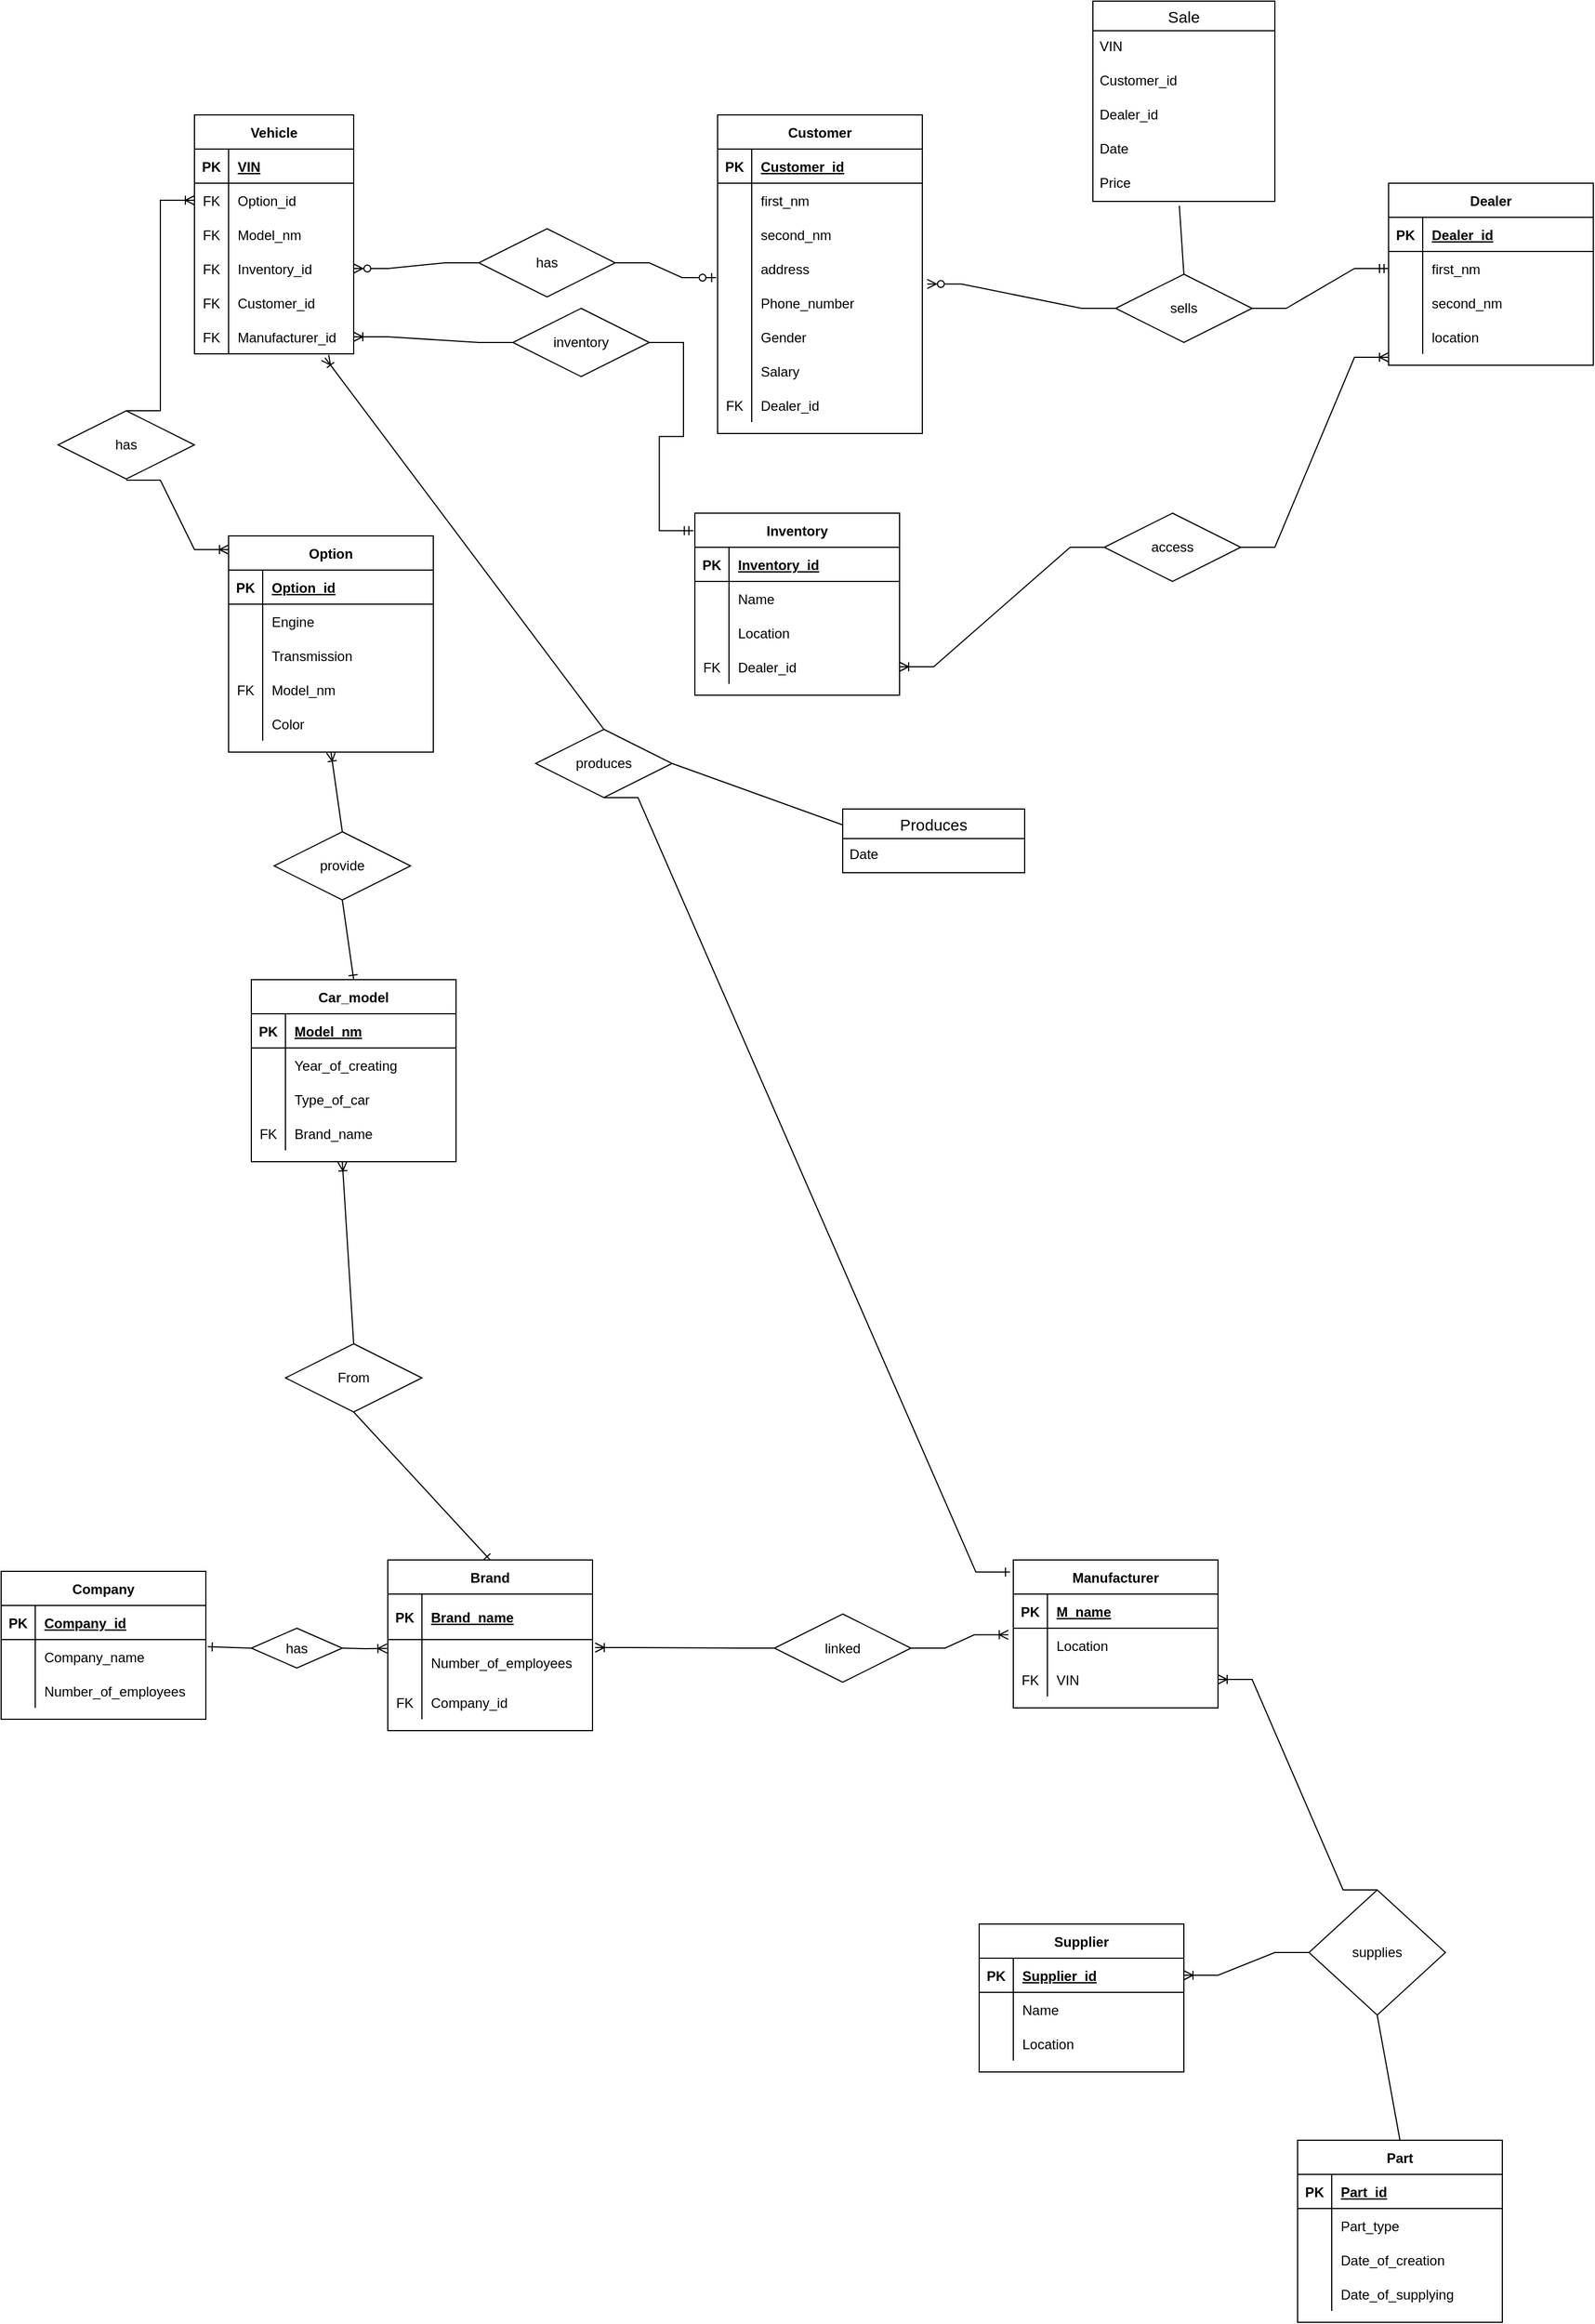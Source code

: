 <mxfile version="15.5.8" type="github"><diagram id="Yk91lYAY-nnyVHAL-3Xh" name="Page-1"><mxGraphModel dx="1384" dy="729" grid="1" gridSize="10" guides="1" tooltips="1" connect="1" arrows="1" fold="1" page="1" pageScale="1" pageWidth="1500" pageHeight="1500" math="0" shadow="0"><root><mxCell id="0"/><mxCell id="1" parent="0"/><mxCell id="-kzmRHClBd6EPXQsZzW0-2" value="Vehicle" style="shape=table;startSize=30;container=1;collapsible=1;childLayout=tableLayout;fixedRows=1;rowLines=0;fontStyle=1;align=center;resizeLast=1;" vertex="1" parent="1"><mxGeometry x="180" y="200" width="140" height="210" as="geometry"><mxRectangle x="180" y="200" width="60" height="30" as="alternateBounds"/></mxGeometry></mxCell><mxCell id="-kzmRHClBd6EPXQsZzW0-3" value="" style="shape=partialRectangle;collapsible=0;dropTarget=0;pointerEvents=0;fillColor=none;top=0;left=0;bottom=1;right=0;points=[[0,0.5],[1,0.5]];portConstraint=eastwest;" vertex="1" parent="-kzmRHClBd6EPXQsZzW0-2"><mxGeometry y="30" width="140" height="30" as="geometry"/></mxCell><mxCell id="-kzmRHClBd6EPXQsZzW0-4" value="PK" style="shape=partialRectangle;connectable=0;fillColor=none;top=0;left=0;bottom=0;right=0;fontStyle=1;overflow=hidden;" vertex="1" parent="-kzmRHClBd6EPXQsZzW0-3"><mxGeometry width="30" height="30" as="geometry"><mxRectangle width="30" height="30" as="alternateBounds"/></mxGeometry></mxCell><mxCell id="-kzmRHClBd6EPXQsZzW0-5" value="VIN" style="shape=partialRectangle;connectable=0;fillColor=none;top=0;left=0;bottom=0;right=0;align=left;spacingLeft=6;fontStyle=5;overflow=hidden;" vertex="1" parent="-kzmRHClBd6EPXQsZzW0-3"><mxGeometry x="30" width="110" height="30" as="geometry"><mxRectangle width="110" height="30" as="alternateBounds"/></mxGeometry></mxCell><mxCell id="-kzmRHClBd6EPXQsZzW0-6" value="" style="shape=partialRectangle;collapsible=0;dropTarget=0;pointerEvents=0;fillColor=none;top=0;left=0;bottom=0;right=0;points=[[0,0.5],[1,0.5]];portConstraint=eastwest;" vertex="1" parent="-kzmRHClBd6EPXQsZzW0-2"><mxGeometry y="60" width="140" height="30" as="geometry"/></mxCell><mxCell id="-kzmRHClBd6EPXQsZzW0-7" value="FK" style="shape=partialRectangle;connectable=0;fillColor=none;top=0;left=0;bottom=0;right=0;editable=1;overflow=hidden;" vertex="1" parent="-kzmRHClBd6EPXQsZzW0-6"><mxGeometry width="30" height="30" as="geometry"><mxRectangle width="30" height="30" as="alternateBounds"/></mxGeometry></mxCell><mxCell id="-kzmRHClBd6EPXQsZzW0-8" value="Option_id" style="shape=partialRectangle;connectable=0;fillColor=none;top=0;left=0;bottom=0;right=0;align=left;spacingLeft=6;overflow=hidden;" vertex="1" parent="-kzmRHClBd6EPXQsZzW0-6"><mxGeometry x="30" width="110" height="30" as="geometry"><mxRectangle width="110" height="30" as="alternateBounds"/></mxGeometry></mxCell><mxCell id="-kzmRHClBd6EPXQsZzW0-9" value="" style="shape=partialRectangle;collapsible=0;dropTarget=0;pointerEvents=0;fillColor=none;top=0;left=0;bottom=0;right=0;points=[[0,0.5],[1,0.5]];portConstraint=eastwest;" vertex="1" parent="-kzmRHClBd6EPXQsZzW0-2"><mxGeometry y="90" width="140" height="30" as="geometry"/></mxCell><mxCell id="-kzmRHClBd6EPXQsZzW0-10" value="FK" style="shape=partialRectangle;connectable=0;fillColor=none;top=0;left=0;bottom=0;right=0;editable=1;overflow=hidden;" vertex="1" parent="-kzmRHClBd6EPXQsZzW0-9"><mxGeometry width="30" height="30" as="geometry"><mxRectangle width="30" height="30" as="alternateBounds"/></mxGeometry></mxCell><mxCell id="-kzmRHClBd6EPXQsZzW0-11" value="Model_nm" style="shape=partialRectangle;connectable=0;fillColor=none;top=0;left=0;bottom=0;right=0;align=left;spacingLeft=6;overflow=hidden;" vertex="1" parent="-kzmRHClBd6EPXQsZzW0-9"><mxGeometry x="30" width="110" height="30" as="geometry"><mxRectangle width="110" height="30" as="alternateBounds"/></mxGeometry></mxCell><mxCell id="-kzmRHClBd6EPXQsZzW0-12" value="" style="shape=partialRectangle;collapsible=0;dropTarget=0;pointerEvents=0;fillColor=none;top=0;left=0;bottom=0;right=0;points=[[0,0.5],[1,0.5]];portConstraint=eastwest;" vertex="1" parent="-kzmRHClBd6EPXQsZzW0-2"><mxGeometry y="120" width="140" height="30" as="geometry"/></mxCell><mxCell id="-kzmRHClBd6EPXQsZzW0-13" value="FK" style="shape=partialRectangle;connectable=0;fillColor=none;top=0;left=0;bottom=0;right=0;editable=1;overflow=hidden;" vertex="1" parent="-kzmRHClBd6EPXQsZzW0-12"><mxGeometry width="30" height="30" as="geometry"><mxRectangle width="30" height="30" as="alternateBounds"/></mxGeometry></mxCell><mxCell id="-kzmRHClBd6EPXQsZzW0-14" value="Inventory_id" style="shape=partialRectangle;connectable=0;fillColor=none;top=0;left=0;bottom=0;right=0;align=left;spacingLeft=6;overflow=hidden;" vertex="1" parent="-kzmRHClBd6EPXQsZzW0-12"><mxGeometry x="30" width="110" height="30" as="geometry"><mxRectangle width="110" height="30" as="alternateBounds"/></mxGeometry></mxCell><mxCell id="-kzmRHClBd6EPXQsZzW0-31" value="" style="shape=partialRectangle;collapsible=0;dropTarget=0;pointerEvents=0;fillColor=none;top=0;left=0;bottom=0;right=0;points=[[0,0.5],[1,0.5]];portConstraint=eastwest;" vertex="1" parent="-kzmRHClBd6EPXQsZzW0-2"><mxGeometry y="150" width="140" height="30" as="geometry"/></mxCell><mxCell id="-kzmRHClBd6EPXQsZzW0-32" value="FK" style="shape=partialRectangle;connectable=0;fillColor=none;top=0;left=0;bottom=0;right=0;editable=1;overflow=hidden;" vertex="1" parent="-kzmRHClBd6EPXQsZzW0-31"><mxGeometry width="30" height="30" as="geometry"><mxRectangle width="30" height="30" as="alternateBounds"/></mxGeometry></mxCell><mxCell id="-kzmRHClBd6EPXQsZzW0-33" value="Customer_id" style="shape=partialRectangle;connectable=0;fillColor=none;top=0;left=0;bottom=0;right=0;align=left;spacingLeft=6;overflow=hidden;" vertex="1" parent="-kzmRHClBd6EPXQsZzW0-31"><mxGeometry x="30" width="110" height="30" as="geometry"><mxRectangle width="110" height="30" as="alternateBounds"/></mxGeometry></mxCell><mxCell id="-kzmRHClBd6EPXQsZzW0-34" value="" style="shape=partialRectangle;collapsible=0;dropTarget=0;pointerEvents=0;fillColor=none;top=0;left=0;bottom=0;right=0;points=[[0,0.5],[1,0.5]];portConstraint=eastwest;" vertex="1" parent="-kzmRHClBd6EPXQsZzW0-2"><mxGeometry y="180" width="140" height="30" as="geometry"/></mxCell><mxCell id="-kzmRHClBd6EPXQsZzW0-35" value="FK" style="shape=partialRectangle;connectable=0;fillColor=none;top=0;left=0;bottom=0;right=0;editable=1;overflow=hidden;" vertex="1" parent="-kzmRHClBd6EPXQsZzW0-34"><mxGeometry width="30" height="30" as="geometry"><mxRectangle width="30" height="30" as="alternateBounds"/></mxGeometry></mxCell><mxCell id="-kzmRHClBd6EPXQsZzW0-36" value="Manufacturer_id" style="shape=partialRectangle;connectable=0;fillColor=none;top=0;left=0;bottom=0;right=0;align=left;spacingLeft=6;overflow=hidden;" vertex="1" parent="-kzmRHClBd6EPXQsZzW0-34"><mxGeometry x="30" width="110" height="30" as="geometry"><mxRectangle width="110" height="30" as="alternateBounds"/></mxGeometry></mxCell><mxCell id="-kzmRHClBd6EPXQsZzW0-66" value="Customer" style="shape=table;startSize=30;container=1;collapsible=1;childLayout=tableLayout;fixedRows=1;rowLines=0;fontStyle=1;align=center;resizeLast=1;" vertex="1" parent="1"><mxGeometry x="640" y="200" width="180" height="280" as="geometry"/></mxCell><mxCell id="-kzmRHClBd6EPXQsZzW0-67" value="" style="shape=partialRectangle;collapsible=0;dropTarget=0;pointerEvents=0;fillColor=none;top=0;left=0;bottom=1;right=0;points=[[0,0.5],[1,0.5]];portConstraint=eastwest;" vertex="1" parent="-kzmRHClBd6EPXQsZzW0-66"><mxGeometry y="30" width="180" height="30" as="geometry"/></mxCell><mxCell id="-kzmRHClBd6EPXQsZzW0-68" value="PK" style="shape=partialRectangle;connectable=0;fillColor=none;top=0;left=0;bottom=0;right=0;fontStyle=1;overflow=hidden;" vertex="1" parent="-kzmRHClBd6EPXQsZzW0-67"><mxGeometry width="30" height="30" as="geometry"><mxRectangle width="30" height="30" as="alternateBounds"/></mxGeometry></mxCell><mxCell id="-kzmRHClBd6EPXQsZzW0-69" value="Customer_id" style="shape=partialRectangle;connectable=0;fillColor=none;top=0;left=0;bottom=0;right=0;align=left;spacingLeft=6;fontStyle=5;overflow=hidden;" vertex="1" parent="-kzmRHClBd6EPXQsZzW0-67"><mxGeometry x="30" width="150" height="30" as="geometry"><mxRectangle width="150" height="30" as="alternateBounds"/></mxGeometry></mxCell><mxCell id="-kzmRHClBd6EPXQsZzW0-70" value="" style="shape=partialRectangle;collapsible=0;dropTarget=0;pointerEvents=0;fillColor=none;top=0;left=0;bottom=0;right=0;points=[[0,0.5],[1,0.5]];portConstraint=eastwest;" vertex="1" parent="-kzmRHClBd6EPXQsZzW0-66"><mxGeometry y="60" width="180" height="30" as="geometry"/></mxCell><mxCell id="-kzmRHClBd6EPXQsZzW0-71" value="" style="shape=partialRectangle;connectable=0;fillColor=none;top=0;left=0;bottom=0;right=0;editable=1;overflow=hidden;" vertex="1" parent="-kzmRHClBd6EPXQsZzW0-70"><mxGeometry width="30" height="30" as="geometry"><mxRectangle width="30" height="30" as="alternateBounds"/></mxGeometry></mxCell><mxCell id="-kzmRHClBd6EPXQsZzW0-72" value="first_nm" style="shape=partialRectangle;connectable=0;fillColor=none;top=0;left=0;bottom=0;right=0;align=left;spacingLeft=6;overflow=hidden;" vertex="1" parent="-kzmRHClBd6EPXQsZzW0-70"><mxGeometry x="30" width="150" height="30" as="geometry"><mxRectangle width="150" height="30" as="alternateBounds"/></mxGeometry></mxCell><mxCell id="-kzmRHClBd6EPXQsZzW0-73" value="" style="shape=partialRectangle;collapsible=0;dropTarget=0;pointerEvents=0;fillColor=none;top=0;left=0;bottom=0;right=0;points=[[0,0.5],[1,0.5]];portConstraint=eastwest;" vertex="1" parent="-kzmRHClBd6EPXQsZzW0-66"><mxGeometry y="90" width="180" height="30" as="geometry"/></mxCell><mxCell id="-kzmRHClBd6EPXQsZzW0-74" value="" style="shape=partialRectangle;connectable=0;fillColor=none;top=0;left=0;bottom=0;right=0;editable=1;overflow=hidden;" vertex="1" parent="-kzmRHClBd6EPXQsZzW0-73"><mxGeometry width="30" height="30" as="geometry"><mxRectangle width="30" height="30" as="alternateBounds"/></mxGeometry></mxCell><mxCell id="-kzmRHClBd6EPXQsZzW0-75" value="second_nm" style="shape=partialRectangle;connectable=0;fillColor=none;top=0;left=0;bottom=0;right=0;align=left;spacingLeft=6;overflow=hidden;" vertex="1" parent="-kzmRHClBd6EPXQsZzW0-73"><mxGeometry x="30" width="150" height="30" as="geometry"><mxRectangle width="150" height="30" as="alternateBounds"/></mxGeometry></mxCell><mxCell id="-kzmRHClBd6EPXQsZzW0-76" value="" style="shape=partialRectangle;collapsible=0;dropTarget=0;pointerEvents=0;fillColor=none;top=0;left=0;bottom=0;right=0;points=[[0,0.5],[1,0.5]];portConstraint=eastwest;" vertex="1" parent="-kzmRHClBd6EPXQsZzW0-66"><mxGeometry y="120" width="180" height="30" as="geometry"/></mxCell><mxCell id="-kzmRHClBd6EPXQsZzW0-77" value="" style="shape=partialRectangle;connectable=0;fillColor=none;top=0;left=0;bottom=0;right=0;editable=1;overflow=hidden;" vertex="1" parent="-kzmRHClBd6EPXQsZzW0-76"><mxGeometry width="30" height="30" as="geometry"><mxRectangle width="30" height="30" as="alternateBounds"/></mxGeometry></mxCell><mxCell id="-kzmRHClBd6EPXQsZzW0-78" value="address" style="shape=partialRectangle;connectable=0;fillColor=none;top=0;left=0;bottom=0;right=0;align=left;spacingLeft=6;overflow=hidden;" vertex="1" parent="-kzmRHClBd6EPXQsZzW0-76"><mxGeometry x="30" width="150" height="30" as="geometry"><mxRectangle width="150" height="30" as="alternateBounds"/></mxGeometry></mxCell><mxCell id="-kzmRHClBd6EPXQsZzW0-79" value="" style="shape=partialRectangle;collapsible=0;dropTarget=0;pointerEvents=0;fillColor=none;top=0;left=0;bottom=0;right=0;points=[[0,0.5],[1,0.5]];portConstraint=eastwest;" vertex="1" parent="-kzmRHClBd6EPXQsZzW0-66"><mxGeometry y="150" width="180" height="30" as="geometry"/></mxCell><mxCell id="-kzmRHClBd6EPXQsZzW0-80" value="" style="shape=partialRectangle;connectable=0;fillColor=none;top=0;left=0;bottom=0;right=0;editable=1;overflow=hidden;" vertex="1" parent="-kzmRHClBd6EPXQsZzW0-79"><mxGeometry width="30" height="30" as="geometry"><mxRectangle width="30" height="30" as="alternateBounds"/></mxGeometry></mxCell><mxCell id="-kzmRHClBd6EPXQsZzW0-81" value="Phone_number" style="shape=partialRectangle;connectable=0;fillColor=none;top=0;left=0;bottom=0;right=0;align=left;spacingLeft=6;overflow=hidden;" vertex="1" parent="-kzmRHClBd6EPXQsZzW0-79"><mxGeometry x="30" width="150" height="30" as="geometry"><mxRectangle width="150" height="30" as="alternateBounds"/></mxGeometry></mxCell><mxCell id="-kzmRHClBd6EPXQsZzW0-82" value="" style="shape=partialRectangle;collapsible=0;dropTarget=0;pointerEvents=0;fillColor=none;top=0;left=0;bottom=0;right=0;points=[[0,0.5],[1,0.5]];portConstraint=eastwest;" vertex="1" parent="-kzmRHClBd6EPXQsZzW0-66"><mxGeometry y="180" width="180" height="30" as="geometry"/></mxCell><mxCell id="-kzmRHClBd6EPXQsZzW0-83" value="" style="shape=partialRectangle;connectable=0;fillColor=none;top=0;left=0;bottom=0;right=0;editable=1;overflow=hidden;" vertex="1" parent="-kzmRHClBd6EPXQsZzW0-82"><mxGeometry width="30" height="30" as="geometry"><mxRectangle width="30" height="30" as="alternateBounds"/></mxGeometry></mxCell><mxCell id="-kzmRHClBd6EPXQsZzW0-84" value="Gender" style="shape=partialRectangle;connectable=0;fillColor=none;top=0;left=0;bottom=0;right=0;align=left;spacingLeft=6;overflow=hidden;" vertex="1" parent="-kzmRHClBd6EPXQsZzW0-82"><mxGeometry x="30" width="150" height="30" as="geometry"><mxRectangle width="150" height="30" as="alternateBounds"/></mxGeometry></mxCell><mxCell id="-kzmRHClBd6EPXQsZzW0-101" value="" style="shape=partialRectangle;collapsible=0;dropTarget=0;pointerEvents=0;fillColor=none;top=0;left=0;bottom=0;right=0;points=[[0,0.5],[1,0.5]];portConstraint=eastwest;" vertex="1" parent="-kzmRHClBd6EPXQsZzW0-66"><mxGeometry y="210" width="180" height="30" as="geometry"/></mxCell><mxCell id="-kzmRHClBd6EPXQsZzW0-102" value="" style="shape=partialRectangle;connectable=0;fillColor=none;top=0;left=0;bottom=0;right=0;editable=1;overflow=hidden;" vertex="1" parent="-kzmRHClBd6EPXQsZzW0-101"><mxGeometry width="30" height="30" as="geometry"><mxRectangle width="30" height="30" as="alternateBounds"/></mxGeometry></mxCell><mxCell id="-kzmRHClBd6EPXQsZzW0-103" value="Salary" style="shape=partialRectangle;connectable=0;fillColor=none;top=0;left=0;bottom=0;right=0;align=left;spacingLeft=6;overflow=hidden;" vertex="1" parent="-kzmRHClBd6EPXQsZzW0-101"><mxGeometry x="30" width="150" height="30" as="geometry"><mxRectangle width="150" height="30" as="alternateBounds"/></mxGeometry></mxCell><mxCell id="-kzmRHClBd6EPXQsZzW0-104" value="" style="shape=partialRectangle;collapsible=0;dropTarget=0;pointerEvents=0;fillColor=none;top=0;left=0;bottom=0;right=0;points=[[0,0.5],[1,0.5]];portConstraint=eastwest;" vertex="1" parent="-kzmRHClBd6EPXQsZzW0-66"><mxGeometry y="240" width="180" height="30" as="geometry"/></mxCell><mxCell id="-kzmRHClBd6EPXQsZzW0-105" value="FK" style="shape=partialRectangle;connectable=0;fillColor=none;top=0;left=0;bottom=0;right=0;editable=1;overflow=hidden;" vertex="1" parent="-kzmRHClBd6EPXQsZzW0-104"><mxGeometry width="30" height="30" as="geometry"><mxRectangle width="30" height="30" as="alternateBounds"/></mxGeometry></mxCell><mxCell id="-kzmRHClBd6EPXQsZzW0-106" value="Dealer_id" style="shape=partialRectangle;connectable=0;fillColor=none;top=0;left=0;bottom=0;right=0;align=left;spacingLeft=6;overflow=hidden;" vertex="1" parent="-kzmRHClBd6EPXQsZzW0-104"><mxGeometry x="30" width="150" height="30" as="geometry"><mxRectangle width="150" height="30" as="alternateBounds"/></mxGeometry></mxCell><mxCell id="-kzmRHClBd6EPXQsZzW0-107" value="has" style="shape=rhombus;perimeter=rhombusPerimeter;whiteSpace=wrap;html=1;align=center;" vertex="1" parent="1"><mxGeometry x="430" y="300" width="120" height="60" as="geometry"/></mxCell><mxCell id="-kzmRHClBd6EPXQsZzW0-112" value="" style="edgeStyle=entityRelationEdgeStyle;fontSize=12;html=1;endArrow=ERzeroToMany;endFill=1;rounded=0;exitX=0;exitY=0.5;exitDx=0;exitDy=0;entryX=1;entryY=0.5;entryDx=0;entryDy=0;" edge="1" parent="1" source="-kzmRHClBd6EPXQsZzW0-107" target="-kzmRHClBd6EPXQsZzW0-12"><mxGeometry width="100" height="100" relative="1" as="geometry"><mxPoint x="400" y="400" as="sourcePoint"/><mxPoint x="500" y="300" as="targetPoint"/></mxGeometry></mxCell><mxCell id="-kzmRHClBd6EPXQsZzW0-113" value="" style="edgeStyle=entityRelationEdgeStyle;fontSize=12;html=1;endArrow=ERzeroToOne;endFill=1;rounded=0;entryX=-0.007;entryY=0.767;entryDx=0;entryDy=0;entryPerimeter=0;exitX=1;exitY=0.5;exitDx=0;exitDy=0;" edge="1" parent="1" source="-kzmRHClBd6EPXQsZzW0-107" target="-kzmRHClBd6EPXQsZzW0-76"><mxGeometry width="100" height="100" relative="1" as="geometry"><mxPoint x="400" y="400" as="sourcePoint"/><mxPoint x="500" y="300" as="targetPoint"/></mxGeometry></mxCell><mxCell id="-kzmRHClBd6EPXQsZzW0-114" value="sells" style="shape=rhombus;perimeter=rhombusPerimeter;whiteSpace=wrap;html=1;align=center;" vertex="1" parent="1"><mxGeometry x="990" y="340" width="120" height="60" as="geometry"/></mxCell><mxCell id="-kzmRHClBd6EPXQsZzW0-115" value="" style="edgeStyle=entityRelationEdgeStyle;fontSize=12;html=1;endArrow=ERzeroToMany;endFill=1;rounded=0;exitX=0;exitY=0.5;exitDx=0;exitDy=0;entryX=1.024;entryY=-0.047;entryDx=0;entryDy=0;entryPerimeter=0;" edge="1" parent="1" source="-kzmRHClBd6EPXQsZzW0-114" target="-kzmRHClBd6EPXQsZzW0-79"><mxGeometry width="100" height="100" relative="1" as="geometry"><mxPoint x="1040" y="400" as="sourcePoint"/><mxPoint x="1140" y="300" as="targetPoint"/></mxGeometry></mxCell><mxCell id="-kzmRHClBd6EPXQsZzW0-116" value="Dealer" style="shape=table;startSize=30;container=1;collapsible=1;childLayout=tableLayout;fixedRows=1;rowLines=0;fontStyle=1;align=center;resizeLast=1;" vertex="1" parent="1"><mxGeometry x="1230" y="260" width="180" height="160" as="geometry"/></mxCell><mxCell id="-kzmRHClBd6EPXQsZzW0-117" value="" style="shape=partialRectangle;collapsible=0;dropTarget=0;pointerEvents=0;fillColor=none;top=0;left=0;bottom=1;right=0;points=[[0,0.5],[1,0.5]];portConstraint=eastwest;" vertex="1" parent="-kzmRHClBd6EPXQsZzW0-116"><mxGeometry y="30" width="180" height="30" as="geometry"/></mxCell><mxCell id="-kzmRHClBd6EPXQsZzW0-118" value="PK" style="shape=partialRectangle;connectable=0;fillColor=none;top=0;left=0;bottom=0;right=0;fontStyle=1;overflow=hidden;" vertex="1" parent="-kzmRHClBd6EPXQsZzW0-117"><mxGeometry width="30" height="30" as="geometry"><mxRectangle width="30" height="30" as="alternateBounds"/></mxGeometry></mxCell><mxCell id="-kzmRHClBd6EPXQsZzW0-119" value="Dealer_id" style="shape=partialRectangle;connectable=0;fillColor=none;top=0;left=0;bottom=0;right=0;align=left;spacingLeft=6;fontStyle=5;overflow=hidden;" vertex="1" parent="-kzmRHClBd6EPXQsZzW0-117"><mxGeometry x="30" width="150" height="30" as="geometry"><mxRectangle width="150" height="30" as="alternateBounds"/></mxGeometry></mxCell><mxCell id="-kzmRHClBd6EPXQsZzW0-120" value="" style="shape=partialRectangle;collapsible=0;dropTarget=0;pointerEvents=0;fillColor=none;top=0;left=0;bottom=0;right=0;points=[[0,0.5],[1,0.5]];portConstraint=eastwest;" vertex="1" parent="-kzmRHClBd6EPXQsZzW0-116"><mxGeometry y="60" width="180" height="30" as="geometry"/></mxCell><mxCell id="-kzmRHClBd6EPXQsZzW0-121" value="" style="shape=partialRectangle;connectable=0;fillColor=none;top=0;left=0;bottom=0;right=0;editable=1;overflow=hidden;" vertex="1" parent="-kzmRHClBd6EPXQsZzW0-120"><mxGeometry width="30" height="30" as="geometry"><mxRectangle width="30" height="30" as="alternateBounds"/></mxGeometry></mxCell><mxCell id="-kzmRHClBd6EPXQsZzW0-122" value="first_nm" style="shape=partialRectangle;connectable=0;fillColor=none;top=0;left=0;bottom=0;right=0;align=left;spacingLeft=6;overflow=hidden;" vertex="1" parent="-kzmRHClBd6EPXQsZzW0-120"><mxGeometry x="30" width="150" height="30" as="geometry"><mxRectangle width="150" height="30" as="alternateBounds"/></mxGeometry></mxCell><mxCell id="-kzmRHClBd6EPXQsZzW0-123" value="" style="shape=partialRectangle;collapsible=0;dropTarget=0;pointerEvents=0;fillColor=none;top=0;left=0;bottom=0;right=0;points=[[0,0.5],[1,0.5]];portConstraint=eastwest;" vertex="1" parent="-kzmRHClBd6EPXQsZzW0-116"><mxGeometry y="90" width="180" height="30" as="geometry"/></mxCell><mxCell id="-kzmRHClBd6EPXQsZzW0-124" value="" style="shape=partialRectangle;connectable=0;fillColor=none;top=0;left=0;bottom=0;right=0;editable=1;overflow=hidden;" vertex="1" parent="-kzmRHClBd6EPXQsZzW0-123"><mxGeometry width="30" height="30" as="geometry"><mxRectangle width="30" height="30" as="alternateBounds"/></mxGeometry></mxCell><mxCell id="-kzmRHClBd6EPXQsZzW0-125" value="second_nm" style="shape=partialRectangle;connectable=0;fillColor=none;top=0;left=0;bottom=0;right=0;align=left;spacingLeft=6;overflow=hidden;" vertex="1" parent="-kzmRHClBd6EPXQsZzW0-123"><mxGeometry x="30" width="150" height="30" as="geometry"><mxRectangle width="150" height="30" as="alternateBounds"/></mxGeometry></mxCell><mxCell id="-kzmRHClBd6EPXQsZzW0-126" value="" style="shape=partialRectangle;collapsible=0;dropTarget=0;pointerEvents=0;fillColor=none;top=0;left=0;bottom=0;right=0;points=[[0,0.5],[1,0.5]];portConstraint=eastwest;" vertex="1" parent="-kzmRHClBd6EPXQsZzW0-116"><mxGeometry y="120" width="180" height="30" as="geometry"/></mxCell><mxCell id="-kzmRHClBd6EPXQsZzW0-127" value="" style="shape=partialRectangle;connectable=0;fillColor=none;top=0;left=0;bottom=0;right=0;editable=1;overflow=hidden;" vertex="1" parent="-kzmRHClBd6EPXQsZzW0-126"><mxGeometry width="30" height="30" as="geometry"><mxRectangle width="30" height="30" as="alternateBounds"/></mxGeometry></mxCell><mxCell id="-kzmRHClBd6EPXQsZzW0-128" value="location" style="shape=partialRectangle;connectable=0;fillColor=none;top=0;left=0;bottom=0;right=0;align=left;spacingLeft=6;overflow=hidden;" vertex="1" parent="-kzmRHClBd6EPXQsZzW0-126"><mxGeometry x="30" width="150" height="30" as="geometry"><mxRectangle width="150" height="30" as="alternateBounds"/></mxGeometry></mxCell><mxCell id="-kzmRHClBd6EPXQsZzW0-130" value="" style="edgeStyle=entityRelationEdgeStyle;fontSize=12;html=1;endArrow=ERmandOne;rounded=0;exitX=1;exitY=0.5;exitDx=0;exitDy=0;entryX=0;entryY=0.5;entryDx=0;entryDy=0;" edge="1" parent="1" source="-kzmRHClBd6EPXQsZzW0-114" target="-kzmRHClBd6EPXQsZzW0-120"><mxGeometry width="100" height="100" relative="1" as="geometry"><mxPoint x="1120" y="400" as="sourcePoint"/><mxPoint x="1220" y="300" as="targetPoint"/></mxGeometry></mxCell><mxCell id="-kzmRHClBd6EPXQsZzW0-133" value="Sale" style="swimlane;fontStyle=0;childLayout=stackLayout;horizontal=1;startSize=26;horizontalStack=0;resizeParent=1;resizeParentMax=0;resizeLast=0;collapsible=1;marginBottom=0;align=center;fontSize=14;" vertex="1" parent="1"><mxGeometry x="970" y="100" width="160" height="176" as="geometry"/></mxCell><mxCell id="-kzmRHClBd6EPXQsZzW0-136" value="VIN&#10;" style="text;strokeColor=none;fillColor=none;spacingLeft=4;spacingRight=4;overflow=hidden;rotatable=0;points=[[0,0.5],[1,0.5]];portConstraint=eastwest;fontSize=12;" vertex="1" parent="-kzmRHClBd6EPXQsZzW0-133"><mxGeometry y="26" width="160" height="30" as="geometry"/></mxCell><mxCell id="-kzmRHClBd6EPXQsZzW0-137" value="Customer_id" style="text;strokeColor=none;fillColor=none;spacingLeft=4;spacingRight=4;overflow=hidden;rotatable=0;points=[[0,0.5],[1,0.5]];portConstraint=eastwest;fontSize=12;" vertex="1" parent="-kzmRHClBd6EPXQsZzW0-133"><mxGeometry y="56" width="160" height="30" as="geometry"/></mxCell><mxCell id="-kzmRHClBd6EPXQsZzW0-138" value="Dealer_id" style="text;strokeColor=none;fillColor=none;spacingLeft=4;spacingRight=4;overflow=hidden;rotatable=0;points=[[0,0.5],[1,0.5]];portConstraint=eastwest;fontSize=12;" vertex="1" parent="-kzmRHClBd6EPXQsZzW0-133"><mxGeometry y="86" width="160" height="30" as="geometry"/></mxCell><mxCell id="-kzmRHClBd6EPXQsZzW0-139" value="Date" style="text;strokeColor=none;fillColor=none;spacingLeft=4;spacingRight=4;overflow=hidden;rotatable=0;points=[[0,0.5],[1,0.5]];portConstraint=eastwest;fontSize=12;" vertex="1" parent="-kzmRHClBd6EPXQsZzW0-133"><mxGeometry y="116" width="160" height="30" as="geometry"/></mxCell><mxCell id="-kzmRHClBd6EPXQsZzW0-140" value="Price" style="text;strokeColor=none;fillColor=none;spacingLeft=4;spacingRight=4;overflow=hidden;rotatable=0;points=[[0,0.5],[1,0.5]];portConstraint=eastwest;fontSize=12;" vertex="1" parent="-kzmRHClBd6EPXQsZzW0-133"><mxGeometry y="146" width="160" height="30" as="geometry"/></mxCell><mxCell id="-kzmRHClBd6EPXQsZzW0-141" value="" style="endArrow=none;html=1;rounded=0;exitX=0.5;exitY=0;exitDx=0;exitDy=0;entryX=0.475;entryY=1.127;entryDx=0;entryDy=0;entryPerimeter=0;" edge="1" parent="1" source="-kzmRHClBd6EPXQsZzW0-114" target="-kzmRHClBd6EPXQsZzW0-140"><mxGeometry relative="1" as="geometry"><mxPoint x="1090" y="350" as="sourcePoint"/><mxPoint x="1250" y="350" as="targetPoint"/></mxGeometry></mxCell><mxCell id="-kzmRHClBd6EPXQsZzW0-142" value="access" style="shape=rhombus;perimeter=rhombusPerimeter;whiteSpace=wrap;html=1;align=center;" vertex="1" parent="1"><mxGeometry x="980" y="550" width="120" height="60" as="geometry"/></mxCell><mxCell id="-kzmRHClBd6EPXQsZzW0-143" value="Inventory" style="shape=table;startSize=30;container=1;collapsible=1;childLayout=tableLayout;fixedRows=1;rowLines=0;fontStyle=1;align=center;resizeLast=1;" vertex="1" parent="1"><mxGeometry x="620" y="550" width="180" height="160" as="geometry"/></mxCell><mxCell id="-kzmRHClBd6EPXQsZzW0-144" value="" style="shape=partialRectangle;collapsible=0;dropTarget=0;pointerEvents=0;fillColor=none;top=0;left=0;bottom=1;right=0;points=[[0,0.5],[1,0.5]];portConstraint=eastwest;" vertex="1" parent="-kzmRHClBd6EPXQsZzW0-143"><mxGeometry y="30" width="180" height="30" as="geometry"/></mxCell><mxCell id="-kzmRHClBd6EPXQsZzW0-145" value="PK" style="shape=partialRectangle;connectable=0;fillColor=none;top=0;left=0;bottom=0;right=0;fontStyle=1;overflow=hidden;" vertex="1" parent="-kzmRHClBd6EPXQsZzW0-144"><mxGeometry width="30" height="30" as="geometry"><mxRectangle width="30" height="30" as="alternateBounds"/></mxGeometry></mxCell><mxCell id="-kzmRHClBd6EPXQsZzW0-146" value="Inventory_id" style="shape=partialRectangle;connectable=0;fillColor=none;top=0;left=0;bottom=0;right=0;align=left;spacingLeft=6;fontStyle=5;overflow=hidden;" vertex="1" parent="-kzmRHClBd6EPXQsZzW0-144"><mxGeometry x="30" width="150" height="30" as="geometry"><mxRectangle width="150" height="30" as="alternateBounds"/></mxGeometry></mxCell><mxCell id="-kzmRHClBd6EPXQsZzW0-147" value="" style="shape=partialRectangle;collapsible=0;dropTarget=0;pointerEvents=0;fillColor=none;top=0;left=0;bottom=0;right=0;points=[[0,0.5],[1,0.5]];portConstraint=eastwest;" vertex="1" parent="-kzmRHClBd6EPXQsZzW0-143"><mxGeometry y="60" width="180" height="30" as="geometry"/></mxCell><mxCell id="-kzmRHClBd6EPXQsZzW0-148" value="" style="shape=partialRectangle;connectable=0;fillColor=none;top=0;left=0;bottom=0;right=0;editable=1;overflow=hidden;" vertex="1" parent="-kzmRHClBd6EPXQsZzW0-147"><mxGeometry width="30" height="30" as="geometry"><mxRectangle width="30" height="30" as="alternateBounds"/></mxGeometry></mxCell><mxCell id="-kzmRHClBd6EPXQsZzW0-149" value="Name" style="shape=partialRectangle;connectable=0;fillColor=none;top=0;left=0;bottom=0;right=0;align=left;spacingLeft=6;overflow=hidden;" vertex="1" parent="-kzmRHClBd6EPXQsZzW0-147"><mxGeometry x="30" width="150" height="30" as="geometry"><mxRectangle width="150" height="30" as="alternateBounds"/></mxGeometry></mxCell><mxCell id="-kzmRHClBd6EPXQsZzW0-150" value="" style="shape=partialRectangle;collapsible=0;dropTarget=0;pointerEvents=0;fillColor=none;top=0;left=0;bottom=0;right=0;points=[[0,0.5],[1,0.5]];portConstraint=eastwest;" vertex="1" parent="-kzmRHClBd6EPXQsZzW0-143"><mxGeometry y="90" width="180" height="30" as="geometry"/></mxCell><mxCell id="-kzmRHClBd6EPXQsZzW0-151" value="" style="shape=partialRectangle;connectable=0;fillColor=none;top=0;left=0;bottom=0;right=0;editable=1;overflow=hidden;" vertex="1" parent="-kzmRHClBd6EPXQsZzW0-150"><mxGeometry width="30" height="30" as="geometry"><mxRectangle width="30" height="30" as="alternateBounds"/></mxGeometry></mxCell><mxCell id="-kzmRHClBd6EPXQsZzW0-152" value="Location" style="shape=partialRectangle;connectable=0;fillColor=none;top=0;left=0;bottom=0;right=0;align=left;spacingLeft=6;overflow=hidden;" vertex="1" parent="-kzmRHClBd6EPXQsZzW0-150"><mxGeometry x="30" width="150" height="30" as="geometry"><mxRectangle width="150" height="30" as="alternateBounds"/></mxGeometry></mxCell><mxCell id="-kzmRHClBd6EPXQsZzW0-153" value="" style="shape=partialRectangle;collapsible=0;dropTarget=0;pointerEvents=0;fillColor=none;top=0;left=0;bottom=0;right=0;points=[[0,0.5],[1,0.5]];portConstraint=eastwest;" vertex="1" parent="-kzmRHClBd6EPXQsZzW0-143"><mxGeometry y="120" width="180" height="30" as="geometry"/></mxCell><mxCell id="-kzmRHClBd6EPXQsZzW0-154" value="FK" style="shape=partialRectangle;connectable=0;fillColor=none;top=0;left=0;bottom=0;right=0;editable=1;overflow=hidden;" vertex="1" parent="-kzmRHClBd6EPXQsZzW0-153"><mxGeometry width="30" height="30" as="geometry"><mxRectangle width="30" height="30" as="alternateBounds"/></mxGeometry></mxCell><mxCell id="-kzmRHClBd6EPXQsZzW0-155" value="Dealer_id" style="shape=partialRectangle;connectable=0;fillColor=none;top=0;left=0;bottom=0;right=0;align=left;spacingLeft=6;overflow=hidden;" vertex="1" parent="-kzmRHClBd6EPXQsZzW0-153"><mxGeometry x="30" width="150" height="30" as="geometry"><mxRectangle width="150" height="30" as="alternateBounds"/></mxGeometry></mxCell><mxCell id="-kzmRHClBd6EPXQsZzW0-156" value="" style="edgeStyle=entityRelationEdgeStyle;fontSize=12;html=1;endArrow=ERoneToMany;rounded=0;" edge="1" parent="1"><mxGeometry width="100" height="100" relative="1" as="geometry"><mxPoint x="1100" y="580" as="sourcePoint"/><mxPoint x="1230" y="413" as="targetPoint"/></mxGeometry></mxCell><mxCell id="-kzmRHClBd6EPXQsZzW0-157" value="" style="edgeStyle=entityRelationEdgeStyle;fontSize=12;html=1;endArrow=ERoneToMany;rounded=0;exitX=0;exitY=0.5;exitDx=0;exitDy=0;entryX=1;entryY=0.5;entryDx=0;entryDy=0;" edge="1" parent="1" source="-kzmRHClBd6EPXQsZzW0-142" target="-kzmRHClBd6EPXQsZzW0-153"><mxGeometry width="100" height="100" relative="1" as="geometry"><mxPoint x="780" y="600" as="sourcePoint"/><mxPoint x="890" y="650" as="targetPoint"/></mxGeometry></mxCell><mxCell id="-kzmRHClBd6EPXQsZzW0-158" value="inventory" style="shape=rhombus;perimeter=rhombusPerimeter;whiteSpace=wrap;html=1;align=center;" vertex="1" parent="1"><mxGeometry x="460" y="370" width="120" height="60" as="geometry"/></mxCell><mxCell id="-kzmRHClBd6EPXQsZzW0-159" value="" style="edgeStyle=entityRelationEdgeStyle;fontSize=12;html=1;endArrow=ERoneToMany;rounded=0;entryX=1;entryY=0.5;entryDx=0;entryDy=0;" edge="1" parent="1" source="-kzmRHClBd6EPXQsZzW0-158" target="-kzmRHClBd6EPXQsZzW0-34"><mxGeometry width="100" height="100" relative="1" as="geometry"><mxPoint x="350" y="510" as="sourcePoint"/><mxPoint x="250" y="420" as="targetPoint"/></mxGeometry></mxCell><mxCell id="-kzmRHClBd6EPXQsZzW0-160" value="" style="edgeStyle=entityRelationEdgeStyle;fontSize=12;html=1;endArrow=ERmandOne;rounded=0;exitX=1;exitY=0.5;exitDx=0;exitDy=0;entryX=-0.007;entryY=0.096;entryDx=0;entryDy=0;entryPerimeter=0;" edge="1" parent="1" source="-kzmRHClBd6EPXQsZzW0-158" target="-kzmRHClBd6EPXQsZzW0-143"><mxGeometry width="100" height="100" relative="1" as="geometry"><mxPoint x="450" y="500" as="sourcePoint"/><mxPoint x="550" y="400" as="targetPoint"/></mxGeometry></mxCell><mxCell id="-kzmRHClBd6EPXQsZzW0-161" value="Option" style="shape=table;startSize=30;container=1;collapsible=1;childLayout=tableLayout;fixedRows=1;rowLines=0;fontStyle=1;align=center;resizeLast=1;" vertex="1" parent="1"><mxGeometry x="210" y="570" width="180" height="190" as="geometry"/></mxCell><mxCell id="-kzmRHClBd6EPXQsZzW0-162" value="" style="shape=partialRectangle;collapsible=0;dropTarget=0;pointerEvents=0;fillColor=none;top=0;left=0;bottom=1;right=0;points=[[0,0.5],[1,0.5]];portConstraint=eastwest;" vertex="1" parent="-kzmRHClBd6EPXQsZzW0-161"><mxGeometry y="30" width="180" height="30" as="geometry"/></mxCell><mxCell id="-kzmRHClBd6EPXQsZzW0-163" value="PK" style="shape=partialRectangle;connectable=0;fillColor=none;top=0;left=0;bottom=0;right=0;fontStyle=1;overflow=hidden;" vertex="1" parent="-kzmRHClBd6EPXQsZzW0-162"><mxGeometry width="30" height="30" as="geometry"><mxRectangle width="30" height="30" as="alternateBounds"/></mxGeometry></mxCell><mxCell id="-kzmRHClBd6EPXQsZzW0-164" value="Option_id" style="shape=partialRectangle;connectable=0;fillColor=none;top=0;left=0;bottom=0;right=0;align=left;spacingLeft=6;fontStyle=5;overflow=hidden;" vertex="1" parent="-kzmRHClBd6EPXQsZzW0-162"><mxGeometry x="30" width="150" height="30" as="geometry"><mxRectangle width="150" height="30" as="alternateBounds"/></mxGeometry></mxCell><mxCell id="-kzmRHClBd6EPXQsZzW0-165" value="" style="shape=partialRectangle;collapsible=0;dropTarget=0;pointerEvents=0;fillColor=none;top=0;left=0;bottom=0;right=0;points=[[0,0.5],[1,0.5]];portConstraint=eastwest;" vertex="1" parent="-kzmRHClBd6EPXQsZzW0-161"><mxGeometry y="60" width="180" height="30" as="geometry"/></mxCell><mxCell id="-kzmRHClBd6EPXQsZzW0-166" value="" style="shape=partialRectangle;connectable=0;fillColor=none;top=0;left=0;bottom=0;right=0;editable=1;overflow=hidden;" vertex="1" parent="-kzmRHClBd6EPXQsZzW0-165"><mxGeometry width="30" height="30" as="geometry"><mxRectangle width="30" height="30" as="alternateBounds"/></mxGeometry></mxCell><mxCell id="-kzmRHClBd6EPXQsZzW0-167" value="Engine" style="shape=partialRectangle;connectable=0;fillColor=none;top=0;left=0;bottom=0;right=0;align=left;spacingLeft=6;overflow=hidden;" vertex="1" parent="-kzmRHClBd6EPXQsZzW0-165"><mxGeometry x="30" width="150" height="30" as="geometry"><mxRectangle width="150" height="30" as="alternateBounds"/></mxGeometry></mxCell><mxCell id="-kzmRHClBd6EPXQsZzW0-168" value="" style="shape=partialRectangle;collapsible=0;dropTarget=0;pointerEvents=0;fillColor=none;top=0;left=0;bottom=0;right=0;points=[[0,0.5],[1,0.5]];portConstraint=eastwest;" vertex="1" parent="-kzmRHClBd6EPXQsZzW0-161"><mxGeometry y="90" width="180" height="30" as="geometry"/></mxCell><mxCell id="-kzmRHClBd6EPXQsZzW0-169" value="" style="shape=partialRectangle;connectable=0;fillColor=none;top=0;left=0;bottom=0;right=0;editable=1;overflow=hidden;" vertex="1" parent="-kzmRHClBd6EPXQsZzW0-168"><mxGeometry width="30" height="30" as="geometry"><mxRectangle width="30" height="30" as="alternateBounds"/></mxGeometry></mxCell><mxCell id="-kzmRHClBd6EPXQsZzW0-170" value="Transmission" style="shape=partialRectangle;connectable=0;fillColor=none;top=0;left=0;bottom=0;right=0;align=left;spacingLeft=6;overflow=hidden;" vertex="1" parent="-kzmRHClBd6EPXQsZzW0-168"><mxGeometry x="30" width="150" height="30" as="geometry"><mxRectangle width="150" height="30" as="alternateBounds"/></mxGeometry></mxCell><mxCell id="-kzmRHClBd6EPXQsZzW0-171" value="" style="shape=partialRectangle;collapsible=0;dropTarget=0;pointerEvents=0;fillColor=none;top=0;left=0;bottom=0;right=0;points=[[0,0.5],[1,0.5]];portConstraint=eastwest;" vertex="1" parent="-kzmRHClBd6EPXQsZzW0-161"><mxGeometry y="120" width="180" height="30" as="geometry"/></mxCell><mxCell id="-kzmRHClBd6EPXQsZzW0-172" value="FK" style="shape=partialRectangle;connectable=0;fillColor=none;top=0;left=0;bottom=0;right=0;editable=1;overflow=hidden;" vertex="1" parent="-kzmRHClBd6EPXQsZzW0-171"><mxGeometry width="30" height="30" as="geometry"><mxRectangle width="30" height="30" as="alternateBounds"/></mxGeometry></mxCell><mxCell id="-kzmRHClBd6EPXQsZzW0-173" value="Model_nm" style="shape=partialRectangle;connectable=0;fillColor=none;top=0;left=0;bottom=0;right=0;align=left;spacingLeft=6;overflow=hidden;" vertex="1" parent="-kzmRHClBd6EPXQsZzW0-171"><mxGeometry x="30" width="150" height="30" as="geometry"><mxRectangle width="150" height="30" as="alternateBounds"/></mxGeometry></mxCell><mxCell id="-kzmRHClBd6EPXQsZzW0-175" value="" style="shape=partialRectangle;collapsible=0;dropTarget=0;pointerEvents=0;fillColor=none;top=0;left=0;bottom=0;right=0;points=[[0,0.5],[1,0.5]];portConstraint=eastwest;" vertex="1" parent="-kzmRHClBd6EPXQsZzW0-161"><mxGeometry y="150" width="180" height="30" as="geometry"/></mxCell><mxCell id="-kzmRHClBd6EPXQsZzW0-176" value="" style="shape=partialRectangle;connectable=0;fillColor=none;top=0;left=0;bottom=0;right=0;editable=1;overflow=hidden;" vertex="1" parent="-kzmRHClBd6EPXQsZzW0-175"><mxGeometry width="30" height="30" as="geometry"><mxRectangle width="30" height="30" as="alternateBounds"/></mxGeometry></mxCell><mxCell id="-kzmRHClBd6EPXQsZzW0-177" value="Color" style="shape=partialRectangle;connectable=0;fillColor=none;top=0;left=0;bottom=0;right=0;align=left;spacingLeft=6;overflow=hidden;" vertex="1" parent="-kzmRHClBd6EPXQsZzW0-175"><mxGeometry x="30" width="150" height="30" as="geometry"><mxRectangle width="150" height="30" as="alternateBounds"/></mxGeometry></mxCell><mxCell id="-kzmRHClBd6EPXQsZzW0-174" value="has" style="shape=rhombus;perimeter=rhombusPerimeter;whiteSpace=wrap;html=1;align=center;" vertex="1" parent="1"><mxGeometry x="60" y="460" width="120" height="60" as="geometry"/></mxCell><mxCell id="-kzmRHClBd6EPXQsZzW0-178" value="" style="edgeStyle=entityRelationEdgeStyle;fontSize=12;html=1;endArrow=ERoneToMany;rounded=0;exitX=0.5;exitY=0;exitDx=0;exitDy=0;entryX=0;entryY=0.5;entryDx=0;entryDy=0;" edge="1" parent="1" source="-kzmRHClBd6EPXQsZzW0-174" target="-kzmRHClBd6EPXQsZzW0-6"><mxGeometry width="100" height="100" relative="1" as="geometry"><mxPoint x="310" y="600" as="sourcePoint"/><mxPoint x="260" y="410" as="targetPoint"/></mxGeometry></mxCell><mxCell id="-kzmRHClBd6EPXQsZzW0-179" value="" style="edgeStyle=entityRelationEdgeStyle;fontSize=12;html=1;endArrow=ERoneToMany;rounded=0;" edge="1" parent="1"><mxGeometry width="100" height="100" relative="1" as="geometry"><mxPoint x="120" y="521" as="sourcePoint"/><mxPoint x="210" y="582" as="targetPoint"/></mxGeometry></mxCell><mxCell id="-kzmRHClBd6EPXQsZzW0-184" value="Car_model" style="shape=table;startSize=30;container=1;collapsible=1;childLayout=tableLayout;fixedRows=1;rowLines=0;fontStyle=1;align=center;resizeLast=1;" vertex="1" parent="1"><mxGeometry x="230" y="960" width="180" height="160" as="geometry"/></mxCell><mxCell id="-kzmRHClBd6EPXQsZzW0-185" value="" style="shape=partialRectangle;collapsible=0;dropTarget=0;pointerEvents=0;fillColor=none;top=0;left=0;bottom=1;right=0;points=[[0,0.5],[1,0.5]];portConstraint=eastwest;" vertex="1" parent="-kzmRHClBd6EPXQsZzW0-184"><mxGeometry y="30" width="180" height="30" as="geometry"/></mxCell><mxCell id="-kzmRHClBd6EPXQsZzW0-186" value="PK" style="shape=partialRectangle;connectable=0;fillColor=none;top=0;left=0;bottom=0;right=0;fontStyle=1;overflow=hidden;" vertex="1" parent="-kzmRHClBd6EPXQsZzW0-185"><mxGeometry width="30" height="30" as="geometry"><mxRectangle width="30" height="30" as="alternateBounds"/></mxGeometry></mxCell><mxCell id="-kzmRHClBd6EPXQsZzW0-187" value="Model_nm" style="shape=partialRectangle;connectable=0;fillColor=none;top=0;left=0;bottom=0;right=0;align=left;spacingLeft=6;fontStyle=5;overflow=hidden;" vertex="1" parent="-kzmRHClBd6EPXQsZzW0-185"><mxGeometry x="30" width="150" height="30" as="geometry"><mxRectangle width="150" height="30" as="alternateBounds"/></mxGeometry></mxCell><mxCell id="-kzmRHClBd6EPXQsZzW0-191" value="" style="shape=partialRectangle;collapsible=0;dropTarget=0;pointerEvents=0;fillColor=none;top=0;left=0;bottom=0;right=0;points=[[0,0.5],[1,0.5]];portConstraint=eastwest;" vertex="1" parent="-kzmRHClBd6EPXQsZzW0-184"><mxGeometry y="60" width="180" height="30" as="geometry"/></mxCell><mxCell id="-kzmRHClBd6EPXQsZzW0-192" value="" style="shape=partialRectangle;connectable=0;fillColor=none;top=0;left=0;bottom=0;right=0;editable=1;overflow=hidden;" vertex="1" parent="-kzmRHClBd6EPXQsZzW0-191"><mxGeometry width="30" height="30" as="geometry"><mxRectangle width="30" height="30" as="alternateBounds"/></mxGeometry></mxCell><mxCell id="-kzmRHClBd6EPXQsZzW0-193" value="Year_of_creating" style="shape=partialRectangle;connectable=0;fillColor=none;top=0;left=0;bottom=0;right=0;align=left;spacingLeft=6;overflow=hidden;" vertex="1" parent="-kzmRHClBd6EPXQsZzW0-191"><mxGeometry x="30" width="150" height="30" as="geometry"><mxRectangle width="150" height="30" as="alternateBounds"/></mxGeometry></mxCell><mxCell id="-kzmRHClBd6EPXQsZzW0-194" value="" style="shape=partialRectangle;collapsible=0;dropTarget=0;pointerEvents=0;fillColor=none;top=0;left=0;bottom=0;right=0;points=[[0,0.5],[1,0.5]];portConstraint=eastwest;" vertex="1" parent="-kzmRHClBd6EPXQsZzW0-184"><mxGeometry y="90" width="180" height="30" as="geometry"/></mxCell><mxCell id="-kzmRHClBd6EPXQsZzW0-195" value="" style="shape=partialRectangle;connectable=0;fillColor=none;top=0;left=0;bottom=0;right=0;editable=1;overflow=hidden;" vertex="1" parent="-kzmRHClBd6EPXQsZzW0-194"><mxGeometry width="30" height="30" as="geometry"><mxRectangle width="30" height="30" as="alternateBounds"/></mxGeometry></mxCell><mxCell id="-kzmRHClBd6EPXQsZzW0-196" value="Type_of_car" style="shape=partialRectangle;connectable=0;fillColor=none;top=0;left=0;bottom=0;right=0;align=left;spacingLeft=6;overflow=hidden;" vertex="1" parent="-kzmRHClBd6EPXQsZzW0-194"><mxGeometry x="30" width="150" height="30" as="geometry"><mxRectangle width="150" height="30" as="alternateBounds"/></mxGeometry></mxCell><mxCell id="-kzmRHClBd6EPXQsZzW0-197" value="" style="shape=partialRectangle;collapsible=0;dropTarget=0;pointerEvents=0;fillColor=none;top=0;left=0;bottom=0;right=0;points=[[0,0.5],[1,0.5]];portConstraint=eastwest;" vertex="1" parent="-kzmRHClBd6EPXQsZzW0-184"><mxGeometry y="120" width="180" height="30" as="geometry"/></mxCell><mxCell id="-kzmRHClBd6EPXQsZzW0-198" value="FK" style="shape=partialRectangle;connectable=0;fillColor=none;top=0;left=0;bottom=0;right=0;editable=1;overflow=hidden;" vertex="1" parent="-kzmRHClBd6EPXQsZzW0-197"><mxGeometry width="30" height="30" as="geometry"><mxRectangle width="30" height="30" as="alternateBounds"/></mxGeometry></mxCell><mxCell id="-kzmRHClBd6EPXQsZzW0-199" value="Brand_name" style="shape=partialRectangle;connectable=0;fillColor=none;top=0;left=0;bottom=0;right=0;align=left;spacingLeft=6;overflow=hidden;" vertex="1" parent="-kzmRHClBd6EPXQsZzW0-197"><mxGeometry x="30" width="150" height="30" as="geometry"><mxRectangle width="150" height="30" as="alternateBounds"/></mxGeometry></mxCell><mxCell id="-kzmRHClBd6EPXQsZzW0-200" value="provide" style="shape=rhombus;perimeter=rhombusPerimeter;whiteSpace=wrap;html=1;align=center;" vertex="1" parent="1"><mxGeometry x="250" y="830" width="120" height="60" as="geometry"/></mxCell><mxCell id="-kzmRHClBd6EPXQsZzW0-203" value="" style="fontSize=12;html=1;endArrow=ERoneToMany;rounded=0;exitX=0.5;exitY=0;exitDx=0;exitDy=0;entryX=0.5;entryY=1;entryDx=0;entryDy=0;" edge="1" parent="1" source="-kzmRHClBd6EPXQsZzW0-200" target="-kzmRHClBd6EPXQsZzW0-161"><mxGeometry width="100" height="100" relative="1" as="geometry"><mxPoint x="420" y="880" as="sourcePoint"/><mxPoint x="410" y="800" as="targetPoint"/></mxGeometry></mxCell><mxCell id="-kzmRHClBd6EPXQsZzW0-205" value="" style="fontSize=12;html=1;endArrow=ERone;endFill=1;rounded=0;exitX=0.5;exitY=1;exitDx=0;exitDy=0;entryX=0.5;entryY=0;entryDx=0;entryDy=0;" edge="1" parent="1" source="-kzmRHClBd6EPXQsZzW0-200" target="-kzmRHClBd6EPXQsZzW0-184"><mxGeometry width="100" height="100" relative="1" as="geometry"><mxPoint x="300" y="1000" as="sourcePoint"/><mxPoint x="320" y="940" as="targetPoint"/></mxGeometry></mxCell><mxCell id="-kzmRHClBd6EPXQsZzW0-206" value="From" style="shape=rhombus;perimeter=rhombusPerimeter;whiteSpace=wrap;html=1;align=center;" vertex="1" parent="1"><mxGeometry x="260" y="1280" width="120" height="60" as="geometry"/></mxCell><mxCell id="-kzmRHClBd6EPXQsZzW0-207" value="Brand" style="shape=table;startSize=30;container=1;collapsible=1;childLayout=tableLayout;fixedRows=1;rowLines=0;fontStyle=1;align=center;resizeLast=1;" vertex="1" parent="1"><mxGeometry x="350" y="1470" width="180" height="150" as="geometry"/></mxCell><mxCell id="-kzmRHClBd6EPXQsZzW0-208" value="" style="shape=partialRectangle;collapsible=0;dropTarget=0;pointerEvents=0;fillColor=none;top=0;left=0;bottom=1;right=0;points=[[0,0.5],[1,0.5]];portConstraint=eastwest;" vertex="1" parent="-kzmRHClBd6EPXQsZzW0-207"><mxGeometry y="30" width="180" height="40" as="geometry"/></mxCell><mxCell id="-kzmRHClBd6EPXQsZzW0-209" value="PK" style="shape=partialRectangle;connectable=0;fillColor=none;top=0;left=0;bottom=0;right=0;fontStyle=1;overflow=hidden;" vertex="1" parent="-kzmRHClBd6EPXQsZzW0-208"><mxGeometry width="30" height="40" as="geometry"><mxRectangle width="30" height="40" as="alternateBounds"/></mxGeometry></mxCell><mxCell id="-kzmRHClBd6EPXQsZzW0-210" value="Brand_name" style="shape=partialRectangle;connectable=0;fillColor=none;top=0;left=0;bottom=0;right=0;align=left;spacingLeft=6;fontStyle=5;overflow=hidden;" vertex="1" parent="-kzmRHClBd6EPXQsZzW0-208"><mxGeometry x="30" width="150" height="40" as="geometry"><mxRectangle width="150" height="40" as="alternateBounds"/></mxGeometry></mxCell><mxCell id="-kzmRHClBd6EPXQsZzW0-211" value="" style="shape=partialRectangle;collapsible=0;dropTarget=0;pointerEvents=0;fillColor=none;top=0;left=0;bottom=0;right=0;points=[[0,0.5],[1,0.5]];portConstraint=eastwest;" vertex="1" parent="-kzmRHClBd6EPXQsZzW0-207"><mxGeometry y="70" width="180" height="40" as="geometry"/></mxCell><mxCell id="-kzmRHClBd6EPXQsZzW0-212" value="" style="shape=partialRectangle;connectable=0;fillColor=none;top=0;left=0;bottom=0;right=0;editable=1;overflow=hidden;" vertex="1" parent="-kzmRHClBd6EPXQsZzW0-211"><mxGeometry width="30" height="40" as="geometry"><mxRectangle width="30" height="40" as="alternateBounds"/></mxGeometry></mxCell><mxCell id="-kzmRHClBd6EPXQsZzW0-213" value="Number_of_employees" style="shape=partialRectangle;connectable=0;fillColor=none;top=0;left=0;bottom=0;right=0;align=left;spacingLeft=6;overflow=hidden;" vertex="1" parent="-kzmRHClBd6EPXQsZzW0-211"><mxGeometry x="30" width="150" height="40" as="geometry"><mxRectangle width="150" height="40" as="alternateBounds"/></mxGeometry></mxCell><mxCell id="-kzmRHClBd6EPXQsZzW0-214" value="" style="shape=partialRectangle;collapsible=0;dropTarget=0;pointerEvents=0;fillColor=none;top=0;left=0;bottom=0;right=0;points=[[0,0.5],[1,0.5]];portConstraint=eastwest;" vertex="1" parent="-kzmRHClBd6EPXQsZzW0-207"><mxGeometry y="110" width="180" height="30" as="geometry"/></mxCell><mxCell id="-kzmRHClBd6EPXQsZzW0-215" value="FK" style="shape=partialRectangle;connectable=0;fillColor=none;top=0;left=0;bottom=0;right=0;editable=1;overflow=hidden;" vertex="1" parent="-kzmRHClBd6EPXQsZzW0-214"><mxGeometry width="30" height="30" as="geometry"><mxRectangle width="30" height="30" as="alternateBounds"/></mxGeometry></mxCell><mxCell id="-kzmRHClBd6EPXQsZzW0-216" value="Company_id" style="shape=partialRectangle;connectable=0;fillColor=none;top=0;left=0;bottom=0;right=0;align=left;spacingLeft=6;overflow=hidden;" vertex="1" parent="-kzmRHClBd6EPXQsZzW0-214"><mxGeometry x="30" width="150" height="30" as="geometry"><mxRectangle width="150" height="30" as="alternateBounds"/></mxGeometry></mxCell><mxCell id="-kzmRHClBd6EPXQsZzW0-220" value="" style="fontSize=12;html=1;endArrow=ERoneToMany;rounded=0;exitX=0.5;exitY=0;exitDx=0;exitDy=0;" edge="1" parent="1" source="-kzmRHClBd6EPXQsZzW0-206"><mxGeometry width="100" height="100" relative="1" as="geometry"><mxPoint x="470" y="1300" as="sourcePoint"/><mxPoint x="310" y="1120" as="targetPoint"/></mxGeometry></mxCell><mxCell id="-kzmRHClBd6EPXQsZzW0-223" value="" style="fontSize=12;html=1;endArrow=ERone;endFill=1;rounded=0;exitX=0.5;exitY=1;exitDx=0;exitDy=0;entryX=0.5;entryY=0;entryDx=0;entryDy=0;" edge="1" parent="1" source="-kzmRHClBd6EPXQsZzW0-206" target="-kzmRHClBd6EPXQsZzW0-207"><mxGeometry width="100" height="100" relative="1" as="geometry"><mxPoint x="470" y="1400" as="sourcePoint"/><mxPoint x="330" y="1440" as="targetPoint"/></mxGeometry></mxCell><mxCell id="-kzmRHClBd6EPXQsZzW0-224" value="Company" style="shape=table;startSize=30;container=1;collapsible=1;childLayout=tableLayout;fixedRows=1;rowLines=0;fontStyle=1;align=center;resizeLast=1;" vertex="1" parent="1"><mxGeometry x="10" y="1480" width="180" height="130" as="geometry"/></mxCell><mxCell id="-kzmRHClBd6EPXQsZzW0-225" value="" style="shape=partialRectangle;collapsible=0;dropTarget=0;pointerEvents=0;fillColor=none;top=0;left=0;bottom=1;right=0;points=[[0,0.5],[1,0.5]];portConstraint=eastwest;" vertex="1" parent="-kzmRHClBd6EPXQsZzW0-224"><mxGeometry y="30" width="180" height="30" as="geometry"/></mxCell><mxCell id="-kzmRHClBd6EPXQsZzW0-226" value="PK" style="shape=partialRectangle;connectable=0;fillColor=none;top=0;left=0;bottom=0;right=0;fontStyle=1;overflow=hidden;" vertex="1" parent="-kzmRHClBd6EPXQsZzW0-225"><mxGeometry width="30" height="30" as="geometry"><mxRectangle width="30" height="30" as="alternateBounds"/></mxGeometry></mxCell><mxCell id="-kzmRHClBd6EPXQsZzW0-227" value="Company_id" style="shape=partialRectangle;connectable=0;fillColor=none;top=0;left=0;bottom=0;right=0;align=left;spacingLeft=6;fontStyle=5;overflow=hidden;" vertex="1" parent="-kzmRHClBd6EPXQsZzW0-225"><mxGeometry x="30" width="150" height="30" as="geometry"><mxRectangle width="150" height="30" as="alternateBounds"/></mxGeometry></mxCell><mxCell id="-kzmRHClBd6EPXQsZzW0-228" value="" style="shape=partialRectangle;collapsible=0;dropTarget=0;pointerEvents=0;fillColor=none;top=0;left=0;bottom=0;right=0;points=[[0,0.5],[1,0.5]];portConstraint=eastwest;" vertex="1" parent="-kzmRHClBd6EPXQsZzW0-224"><mxGeometry y="60" width="180" height="30" as="geometry"/></mxCell><mxCell id="-kzmRHClBd6EPXQsZzW0-229" value="" style="shape=partialRectangle;connectable=0;fillColor=none;top=0;left=0;bottom=0;right=0;editable=1;overflow=hidden;" vertex="1" parent="-kzmRHClBd6EPXQsZzW0-228"><mxGeometry width="30" height="30" as="geometry"><mxRectangle width="30" height="30" as="alternateBounds"/></mxGeometry></mxCell><mxCell id="-kzmRHClBd6EPXQsZzW0-230" value="Company_name" style="shape=partialRectangle;connectable=0;fillColor=none;top=0;left=0;bottom=0;right=0;align=left;spacingLeft=6;overflow=hidden;" vertex="1" parent="-kzmRHClBd6EPXQsZzW0-228"><mxGeometry x="30" width="150" height="30" as="geometry"><mxRectangle width="150" height="30" as="alternateBounds"/></mxGeometry></mxCell><mxCell id="-kzmRHClBd6EPXQsZzW0-231" value="" style="shape=partialRectangle;collapsible=0;dropTarget=0;pointerEvents=0;fillColor=none;top=0;left=0;bottom=0;right=0;points=[[0,0.5],[1,0.5]];portConstraint=eastwest;" vertex="1" parent="-kzmRHClBd6EPXQsZzW0-224"><mxGeometry y="90" width="180" height="30" as="geometry"/></mxCell><mxCell id="-kzmRHClBd6EPXQsZzW0-232" value="" style="shape=partialRectangle;connectable=0;fillColor=none;top=0;left=0;bottom=0;right=0;editable=1;overflow=hidden;" vertex="1" parent="-kzmRHClBd6EPXQsZzW0-231"><mxGeometry width="30" height="30" as="geometry"><mxRectangle width="30" height="30" as="alternateBounds"/></mxGeometry></mxCell><mxCell id="-kzmRHClBd6EPXQsZzW0-233" value="Number_of_employees" style="shape=partialRectangle;connectable=0;fillColor=none;top=0;left=0;bottom=0;right=0;align=left;spacingLeft=6;overflow=hidden;" vertex="1" parent="-kzmRHClBd6EPXQsZzW0-231"><mxGeometry x="30" width="150" height="30" as="geometry"><mxRectangle width="150" height="30" as="alternateBounds"/></mxGeometry></mxCell><mxCell id="-kzmRHClBd6EPXQsZzW0-237" value="has" style="shape=rhombus;perimeter=rhombusPerimeter;whiteSpace=wrap;html=1;align=center;" vertex="1" parent="1"><mxGeometry x="230" y="1530" width="80" height="35" as="geometry"/></mxCell><mxCell id="-kzmRHClBd6EPXQsZzW0-238" value="" style="fontSize=12;html=1;endArrow=ERone;endFill=1;rounded=0;entryX=1.009;entryY=0.207;entryDx=0;entryDy=0;entryPerimeter=0;exitX=0;exitY=0.5;exitDx=0;exitDy=0;" edge="1" parent="1" source="-kzmRHClBd6EPXQsZzW0-237" target="-kzmRHClBd6EPXQsZzW0-228"><mxGeometry width="100" height="100" relative="1" as="geometry"><mxPoint x="200" y="1520" as="sourcePoint"/><mxPoint x="410" y="1410" as="targetPoint"/></mxGeometry></mxCell><mxCell id="-kzmRHClBd6EPXQsZzW0-239" value="" style="fontSize=12;html=1;endArrow=ERoneToMany;rounded=0;entryX=-0.004;entryY=0.195;entryDx=0;entryDy=0;entryPerimeter=0;exitX=1;exitY=0.5;exitDx=0;exitDy=0;" edge="1" parent="1" source="-kzmRHClBd6EPXQsZzW0-237" target="-kzmRHClBd6EPXQsZzW0-211"><mxGeometry width="100" height="100" relative="1" as="geometry"><mxPoint x="310" y="1610" as="sourcePoint"/><mxPoint x="410" y="1510" as="targetPoint"/><Array as="points"><mxPoint x="330" y="1548"/></Array></mxGeometry></mxCell><mxCell id="-kzmRHClBd6EPXQsZzW0-240" value="linked" style="shape=rhombus;perimeter=rhombusPerimeter;whiteSpace=wrap;html=1;align=center;" vertex="1" parent="1"><mxGeometry x="690" y="1517.5" width="120" height="60" as="geometry"/></mxCell><mxCell id="-kzmRHClBd6EPXQsZzW0-241" value="Manufacturer" style="shape=table;startSize=30;container=1;collapsible=1;childLayout=tableLayout;fixedRows=1;rowLines=0;fontStyle=1;align=center;resizeLast=1;" vertex="1" parent="1"><mxGeometry x="900" y="1470" width="180" height="130" as="geometry"/></mxCell><mxCell id="-kzmRHClBd6EPXQsZzW0-242" value="" style="shape=partialRectangle;collapsible=0;dropTarget=0;pointerEvents=0;fillColor=none;top=0;left=0;bottom=1;right=0;points=[[0,0.5],[1,0.5]];portConstraint=eastwest;" vertex="1" parent="-kzmRHClBd6EPXQsZzW0-241"><mxGeometry y="30" width="180" height="30" as="geometry"/></mxCell><mxCell id="-kzmRHClBd6EPXQsZzW0-243" value="PK" style="shape=partialRectangle;connectable=0;fillColor=none;top=0;left=0;bottom=0;right=0;fontStyle=1;overflow=hidden;" vertex="1" parent="-kzmRHClBd6EPXQsZzW0-242"><mxGeometry width="30" height="30" as="geometry"><mxRectangle width="30" height="30" as="alternateBounds"/></mxGeometry></mxCell><mxCell id="-kzmRHClBd6EPXQsZzW0-244" value="M_name" style="shape=partialRectangle;connectable=0;fillColor=none;top=0;left=0;bottom=0;right=0;align=left;spacingLeft=6;fontStyle=5;overflow=hidden;" vertex="1" parent="-kzmRHClBd6EPXQsZzW0-242"><mxGeometry x="30" width="150" height="30" as="geometry"><mxRectangle width="150" height="30" as="alternateBounds"/></mxGeometry></mxCell><mxCell id="-kzmRHClBd6EPXQsZzW0-245" value="" style="shape=partialRectangle;collapsible=0;dropTarget=0;pointerEvents=0;fillColor=none;top=0;left=0;bottom=0;right=0;points=[[0,0.5],[1,0.5]];portConstraint=eastwest;" vertex="1" parent="-kzmRHClBd6EPXQsZzW0-241"><mxGeometry y="60" width="180" height="30" as="geometry"/></mxCell><mxCell id="-kzmRHClBd6EPXQsZzW0-246" value="" style="shape=partialRectangle;connectable=0;fillColor=none;top=0;left=0;bottom=0;right=0;editable=1;overflow=hidden;" vertex="1" parent="-kzmRHClBd6EPXQsZzW0-245"><mxGeometry width="30" height="30" as="geometry"><mxRectangle width="30" height="30" as="alternateBounds"/></mxGeometry></mxCell><mxCell id="-kzmRHClBd6EPXQsZzW0-247" value="Location" style="shape=partialRectangle;connectable=0;fillColor=none;top=0;left=0;bottom=0;right=0;align=left;spacingLeft=6;overflow=hidden;" vertex="1" parent="-kzmRHClBd6EPXQsZzW0-245"><mxGeometry x="30" width="150" height="30" as="geometry"><mxRectangle width="150" height="30" as="alternateBounds"/></mxGeometry></mxCell><mxCell id="-kzmRHClBd6EPXQsZzW0-248" value="" style="shape=partialRectangle;collapsible=0;dropTarget=0;pointerEvents=0;fillColor=none;top=0;left=0;bottom=0;right=0;points=[[0,0.5],[1,0.5]];portConstraint=eastwest;" vertex="1" parent="-kzmRHClBd6EPXQsZzW0-241"><mxGeometry y="90" width="180" height="30" as="geometry"/></mxCell><mxCell id="-kzmRHClBd6EPXQsZzW0-249" value="FK" style="shape=partialRectangle;connectable=0;fillColor=none;top=0;left=0;bottom=0;right=0;editable=1;overflow=hidden;" vertex="1" parent="-kzmRHClBd6EPXQsZzW0-248"><mxGeometry width="30" height="30" as="geometry"><mxRectangle width="30" height="30" as="alternateBounds"/></mxGeometry></mxCell><mxCell id="-kzmRHClBd6EPXQsZzW0-250" value="VIN" style="shape=partialRectangle;connectable=0;fillColor=none;top=0;left=0;bottom=0;right=0;align=left;spacingLeft=6;overflow=hidden;" vertex="1" parent="-kzmRHClBd6EPXQsZzW0-248"><mxGeometry x="30" width="150" height="30" as="geometry"><mxRectangle width="150" height="30" as="alternateBounds"/></mxGeometry></mxCell><mxCell id="-kzmRHClBd6EPXQsZzW0-254" value="" style="edgeStyle=entityRelationEdgeStyle;fontSize=12;html=1;endArrow=ERoneToMany;rounded=0;entryX=-0.024;entryY=0.193;entryDx=0;entryDy=0;entryPerimeter=0;exitX=1;exitY=0.5;exitDx=0;exitDy=0;" edge="1" parent="1" source="-kzmRHClBd6EPXQsZzW0-240" target="-kzmRHClBd6EPXQsZzW0-245"><mxGeometry width="100" height="100" relative="1" as="geometry"><mxPoint x="780" y="1610" as="sourcePoint"/><mxPoint x="880" y="1510" as="targetPoint"/></mxGeometry></mxCell><mxCell id="-kzmRHClBd6EPXQsZzW0-256" value="" style="edgeStyle=entityRelationEdgeStyle;fontSize=12;html=1;endArrow=ERoneToMany;rounded=0;entryX=1.013;entryY=0.175;entryDx=0;entryDy=0;entryPerimeter=0;exitX=0;exitY=0.5;exitDx=0;exitDy=0;" edge="1" parent="1" source="-kzmRHClBd6EPXQsZzW0-240" target="-kzmRHClBd6EPXQsZzW0-211"><mxGeometry width="100" height="100" relative="1" as="geometry"><mxPoint x="780" y="1610" as="sourcePoint"/><mxPoint x="880" y="1510" as="targetPoint"/></mxGeometry></mxCell><mxCell id="-kzmRHClBd6EPXQsZzW0-257" value="produces" style="shape=rhombus;perimeter=rhombusPerimeter;whiteSpace=wrap;html=1;align=center;" vertex="1" parent="1"><mxGeometry x="480" y="740" width="120" height="60" as="geometry"/></mxCell><mxCell id="-kzmRHClBd6EPXQsZzW0-258" value="" style="fontSize=12;html=1;endArrow=ERoneToMany;rounded=0;entryX=0.82;entryY=1.113;entryDx=0;entryDy=0;entryPerimeter=0;exitX=0.5;exitY=0;exitDx=0;exitDy=0;" edge="1" parent="1" source="-kzmRHClBd6EPXQsZzW0-257" target="-kzmRHClBd6EPXQsZzW0-34"><mxGeometry width="100" height="100" relative="1" as="geometry"><mxPoint x="450" y="610" as="sourcePoint"/><mxPoint x="330" y="440" as="targetPoint"/></mxGeometry></mxCell><mxCell id="-kzmRHClBd6EPXQsZzW0-259" value="" style="edgeStyle=entityRelationEdgeStyle;fontSize=12;html=1;endArrow=ERone;endFill=1;rounded=0;entryX=-0.016;entryY=0.082;entryDx=0;entryDy=0;entryPerimeter=0;exitX=0.5;exitY=1;exitDx=0;exitDy=0;" edge="1" parent="1" source="-kzmRHClBd6EPXQsZzW0-257" target="-kzmRHClBd6EPXQsZzW0-241"><mxGeometry width="100" height="100" relative="1" as="geometry"><mxPoint x="720" y="1270" as="sourcePoint"/><mxPoint x="880" y="1310" as="targetPoint"/></mxGeometry></mxCell><mxCell id="-kzmRHClBd6EPXQsZzW0-260" value="Produces" style="swimlane;fontStyle=0;childLayout=stackLayout;horizontal=1;startSize=26;horizontalStack=0;resizeParent=1;resizeParentMax=0;resizeLast=0;collapsible=1;marginBottom=0;align=center;fontSize=14;" vertex="1" parent="1"><mxGeometry x="750" y="810" width="160" height="56" as="geometry"/></mxCell><mxCell id="-kzmRHClBd6EPXQsZzW0-261" value="Date" style="text;strokeColor=none;fillColor=none;spacingLeft=4;spacingRight=4;overflow=hidden;rotatable=0;points=[[0,0.5],[1,0.5]];portConstraint=eastwest;fontSize=12;" vertex="1" parent="-kzmRHClBd6EPXQsZzW0-260"><mxGeometry y="26" width="160" height="30" as="geometry"/></mxCell><mxCell id="-kzmRHClBd6EPXQsZzW0-264" value="supplies" style="shape=rhombus;perimeter=rhombusPerimeter;whiteSpace=wrap;html=1;align=center;" vertex="1" parent="1"><mxGeometry x="1160" y="1760" width="120" height="110" as="geometry"/></mxCell><mxCell id="-kzmRHClBd6EPXQsZzW0-265" value="" style="edgeStyle=entityRelationEdgeStyle;fontSize=12;html=1;endArrow=ERoneToMany;rounded=0;entryX=1;entryY=0.5;entryDx=0;entryDy=0;exitX=0.5;exitY=0;exitDx=0;exitDy=0;" edge="1" parent="1" source="-kzmRHClBd6EPXQsZzW0-264" target="-kzmRHClBd6EPXQsZzW0-248"><mxGeometry width="100" height="100" relative="1" as="geometry"><mxPoint x="1090" y="1710" as="sourcePoint"/><mxPoint x="1050" y="1600" as="targetPoint"/></mxGeometry></mxCell><mxCell id="-kzmRHClBd6EPXQsZzW0-270" value="Supplier" style="shape=table;startSize=30;container=1;collapsible=1;childLayout=tableLayout;fixedRows=1;rowLines=0;fontStyle=1;align=center;resizeLast=1;" vertex="1" parent="1"><mxGeometry x="870" y="1790" width="180" height="130" as="geometry"/></mxCell><mxCell id="-kzmRHClBd6EPXQsZzW0-271" value="" style="shape=partialRectangle;collapsible=0;dropTarget=0;pointerEvents=0;fillColor=none;top=0;left=0;bottom=1;right=0;points=[[0,0.5],[1,0.5]];portConstraint=eastwest;" vertex="1" parent="-kzmRHClBd6EPXQsZzW0-270"><mxGeometry y="30" width="180" height="30" as="geometry"/></mxCell><mxCell id="-kzmRHClBd6EPXQsZzW0-272" value="PK" style="shape=partialRectangle;connectable=0;fillColor=none;top=0;left=0;bottom=0;right=0;fontStyle=1;overflow=hidden;" vertex="1" parent="-kzmRHClBd6EPXQsZzW0-271"><mxGeometry width="30" height="30" as="geometry"><mxRectangle width="30" height="30" as="alternateBounds"/></mxGeometry></mxCell><mxCell id="-kzmRHClBd6EPXQsZzW0-273" value="Supplier_id" style="shape=partialRectangle;connectable=0;fillColor=none;top=0;left=0;bottom=0;right=0;align=left;spacingLeft=6;fontStyle=5;overflow=hidden;" vertex="1" parent="-kzmRHClBd6EPXQsZzW0-271"><mxGeometry x="30" width="150" height="30" as="geometry"><mxRectangle width="150" height="30" as="alternateBounds"/></mxGeometry></mxCell><mxCell id="-kzmRHClBd6EPXQsZzW0-274" value="" style="shape=partialRectangle;collapsible=0;dropTarget=0;pointerEvents=0;fillColor=none;top=0;left=0;bottom=0;right=0;points=[[0,0.5],[1,0.5]];portConstraint=eastwest;" vertex="1" parent="-kzmRHClBd6EPXQsZzW0-270"><mxGeometry y="60" width="180" height="30" as="geometry"/></mxCell><mxCell id="-kzmRHClBd6EPXQsZzW0-275" value="" style="shape=partialRectangle;connectable=0;fillColor=none;top=0;left=0;bottom=0;right=0;editable=1;overflow=hidden;" vertex="1" parent="-kzmRHClBd6EPXQsZzW0-274"><mxGeometry width="30" height="30" as="geometry"><mxRectangle width="30" height="30" as="alternateBounds"/></mxGeometry></mxCell><mxCell id="-kzmRHClBd6EPXQsZzW0-276" value="Name" style="shape=partialRectangle;connectable=0;fillColor=none;top=0;left=0;bottom=0;right=0;align=left;spacingLeft=6;overflow=hidden;" vertex="1" parent="-kzmRHClBd6EPXQsZzW0-274"><mxGeometry x="30" width="150" height="30" as="geometry"><mxRectangle width="150" height="30" as="alternateBounds"/></mxGeometry></mxCell><mxCell id="-kzmRHClBd6EPXQsZzW0-277" value="" style="shape=partialRectangle;collapsible=0;dropTarget=0;pointerEvents=0;fillColor=none;top=0;left=0;bottom=0;right=0;points=[[0,0.5],[1,0.5]];portConstraint=eastwest;" vertex="1" parent="-kzmRHClBd6EPXQsZzW0-270"><mxGeometry y="90" width="180" height="30" as="geometry"/></mxCell><mxCell id="-kzmRHClBd6EPXQsZzW0-278" value="" style="shape=partialRectangle;connectable=0;fillColor=none;top=0;left=0;bottom=0;right=0;editable=1;overflow=hidden;" vertex="1" parent="-kzmRHClBd6EPXQsZzW0-277"><mxGeometry width="30" height="30" as="geometry"><mxRectangle width="30" height="30" as="alternateBounds"/></mxGeometry></mxCell><mxCell id="-kzmRHClBd6EPXQsZzW0-279" value="Location" style="shape=partialRectangle;connectable=0;fillColor=none;top=0;left=0;bottom=0;right=0;align=left;spacingLeft=6;overflow=hidden;" vertex="1" parent="-kzmRHClBd6EPXQsZzW0-277"><mxGeometry x="30" width="150" height="30" as="geometry"><mxRectangle width="150" height="30" as="alternateBounds"/></mxGeometry></mxCell><mxCell id="-kzmRHClBd6EPXQsZzW0-284" value="" style="edgeStyle=entityRelationEdgeStyle;fontSize=12;html=1;endArrow=ERoneToMany;rounded=0;exitX=0;exitY=0.5;exitDx=0;exitDy=0;entryX=1;entryY=0.5;entryDx=0;entryDy=0;" edge="1" parent="1" source="-kzmRHClBd6EPXQsZzW0-264" target="-kzmRHClBd6EPXQsZzW0-271"><mxGeometry width="100" height="100" relative="1" as="geometry"><mxPoint x="1090" y="1810" as="sourcePoint"/><mxPoint x="1190" y="1710" as="targetPoint"/></mxGeometry></mxCell><mxCell id="-kzmRHClBd6EPXQsZzW0-289" value="Part" style="shape=table;startSize=30;container=1;collapsible=1;childLayout=tableLayout;fixedRows=1;rowLines=0;fontStyle=1;align=center;resizeLast=1;" vertex="1" parent="1"><mxGeometry x="1150" y="1980" width="180" height="160" as="geometry"/></mxCell><mxCell id="-kzmRHClBd6EPXQsZzW0-290" value="" style="shape=partialRectangle;collapsible=0;dropTarget=0;pointerEvents=0;fillColor=none;top=0;left=0;bottom=1;right=0;points=[[0,0.5],[1,0.5]];portConstraint=eastwest;" vertex="1" parent="-kzmRHClBd6EPXQsZzW0-289"><mxGeometry y="30" width="180" height="30" as="geometry"/></mxCell><mxCell id="-kzmRHClBd6EPXQsZzW0-291" value="PK" style="shape=partialRectangle;connectable=0;fillColor=none;top=0;left=0;bottom=0;right=0;fontStyle=1;overflow=hidden;" vertex="1" parent="-kzmRHClBd6EPXQsZzW0-290"><mxGeometry width="30" height="30" as="geometry"><mxRectangle width="30" height="30" as="alternateBounds"/></mxGeometry></mxCell><mxCell id="-kzmRHClBd6EPXQsZzW0-292" value="Part_id" style="shape=partialRectangle;connectable=0;fillColor=none;top=0;left=0;bottom=0;right=0;align=left;spacingLeft=6;fontStyle=5;overflow=hidden;" vertex="1" parent="-kzmRHClBd6EPXQsZzW0-290"><mxGeometry x="30" width="150" height="30" as="geometry"><mxRectangle width="150" height="30" as="alternateBounds"/></mxGeometry></mxCell><mxCell id="-kzmRHClBd6EPXQsZzW0-293" value="" style="shape=partialRectangle;collapsible=0;dropTarget=0;pointerEvents=0;fillColor=none;top=0;left=0;bottom=0;right=0;points=[[0,0.5],[1,0.5]];portConstraint=eastwest;" vertex="1" parent="-kzmRHClBd6EPXQsZzW0-289"><mxGeometry y="60" width="180" height="30" as="geometry"/></mxCell><mxCell id="-kzmRHClBd6EPXQsZzW0-294" value="" style="shape=partialRectangle;connectable=0;fillColor=none;top=0;left=0;bottom=0;right=0;editable=1;overflow=hidden;" vertex="1" parent="-kzmRHClBd6EPXQsZzW0-293"><mxGeometry width="30" height="30" as="geometry"><mxRectangle width="30" height="30" as="alternateBounds"/></mxGeometry></mxCell><mxCell id="-kzmRHClBd6EPXQsZzW0-295" value="Part_type" style="shape=partialRectangle;connectable=0;fillColor=none;top=0;left=0;bottom=0;right=0;align=left;spacingLeft=6;overflow=hidden;" vertex="1" parent="-kzmRHClBd6EPXQsZzW0-293"><mxGeometry x="30" width="150" height="30" as="geometry"><mxRectangle width="150" height="30" as="alternateBounds"/></mxGeometry></mxCell><mxCell id="-kzmRHClBd6EPXQsZzW0-299" value="" style="shape=partialRectangle;collapsible=0;dropTarget=0;pointerEvents=0;fillColor=none;top=0;left=0;bottom=0;right=0;points=[[0,0.5],[1,0.5]];portConstraint=eastwest;" vertex="1" parent="-kzmRHClBd6EPXQsZzW0-289"><mxGeometry y="90" width="180" height="30" as="geometry"/></mxCell><mxCell id="-kzmRHClBd6EPXQsZzW0-300" value="" style="shape=partialRectangle;connectable=0;fillColor=none;top=0;left=0;bottom=0;right=0;editable=1;overflow=hidden;" vertex="1" parent="-kzmRHClBd6EPXQsZzW0-299"><mxGeometry width="30" height="30" as="geometry"><mxRectangle width="30" height="30" as="alternateBounds"/></mxGeometry></mxCell><mxCell id="-kzmRHClBd6EPXQsZzW0-301" value="Date_of_creation" style="shape=partialRectangle;connectable=0;fillColor=none;top=0;left=0;bottom=0;right=0;align=left;spacingLeft=6;overflow=hidden;" vertex="1" parent="-kzmRHClBd6EPXQsZzW0-299"><mxGeometry x="30" width="150" height="30" as="geometry"><mxRectangle width="150" height="30" as="alternateBounds"/></mxGeometry></mxCell><mxCell id="-kzmRHClBd6EPXQsZzW0-302" value="" style="shape=partialRectangle;collapsible=0;dropTarget=0;pointerEvents=0;fillColor=none;top=0;left=0;bottom=0;right=0;points=[[0,0.5],[1,0.5]];portConstraint=eastwest;" vertex="1" parent="-kzmRHClBd6EPXQsZzW0-289"><mxGeometry y="120" width="180" height="30" as="geometry"/></mxCell><mxCell id="-kzmRHClBd6EPXQsZzW0-303" value="" style="shape=partialRectangle;connectable=0;fillColor=none;top=0;left=0;bottom=0;right=0;editable=1;overflow=hidden;" vertex="1" parent="-kzmRHClBd6EPXQsZzW0-302"><mxGeometry width="30" height="30" as="geometry"><mxRectangle width="30" height="30" as="alternateBounds"/></mxGeometry></mxCell><mxCell id="-kzmRHClBd6EPXQsZzW0-304" value="Date_of_supplying" style="shape=partialRectangle;connectable=0;fillColor=none;top=0;left=0;bottom=0;right=0;align=left;spacingLeft=6;overflow=hidden;" vertex="1" parent="-kzmRHClBd6EPXQsZzW0-302"><mxGeometry x="30" width="150" height="30" as="geometry"><mxRectangle width="150" height="30" as="alternateBounds"/></mxGeometry></mxCell><mxCell id="-kzmRHClBd6EPXQsZzW0-305" value="" style="endArrow=none;html=1;rounded=0;entryX=0.5;entryY=0;entryDx=0;entryDy=0;exitX=0.5;exitY=1;exitDx=0;exitDy=0;" edge="1" parent="1" source="-kzmRHClBd6EPXQsZzW0-264" target="-kzmRHClBd6EPXQsZzW0-289"><mxGeometry relative="1" as="geometry"><mxPoint x="1060" y="1960" as="sourcePoint"/><mxPoint x="1220" y="1960" as="targetPoint"/></mxGeometry></mxCell><mxCell id="-kzmRHClBd6EPXQsZzW0-306" value="" style="endArrow=none;html=1;rounded=0;entryX=0;entryY=0.25;entryDx=0;entryDy=0;exitX=1;exitY=0.5;exitDx=0;exitDy=0;" edge="1" parent="1" source="-kzmRHClBd6EPXQsZzW0-257" target="-kzmRHClBd6EPXQsZzW0-260"><mxGeometry relative="1" as="geometry"><mxPoint x="420" y="910" as="sourcePoint"/><mxPoint x="580" y="910" as="targetPoint"/><Array as="points"/></mxGeometry></mxCell></root></mxGraphModel></diagram></mxfile>